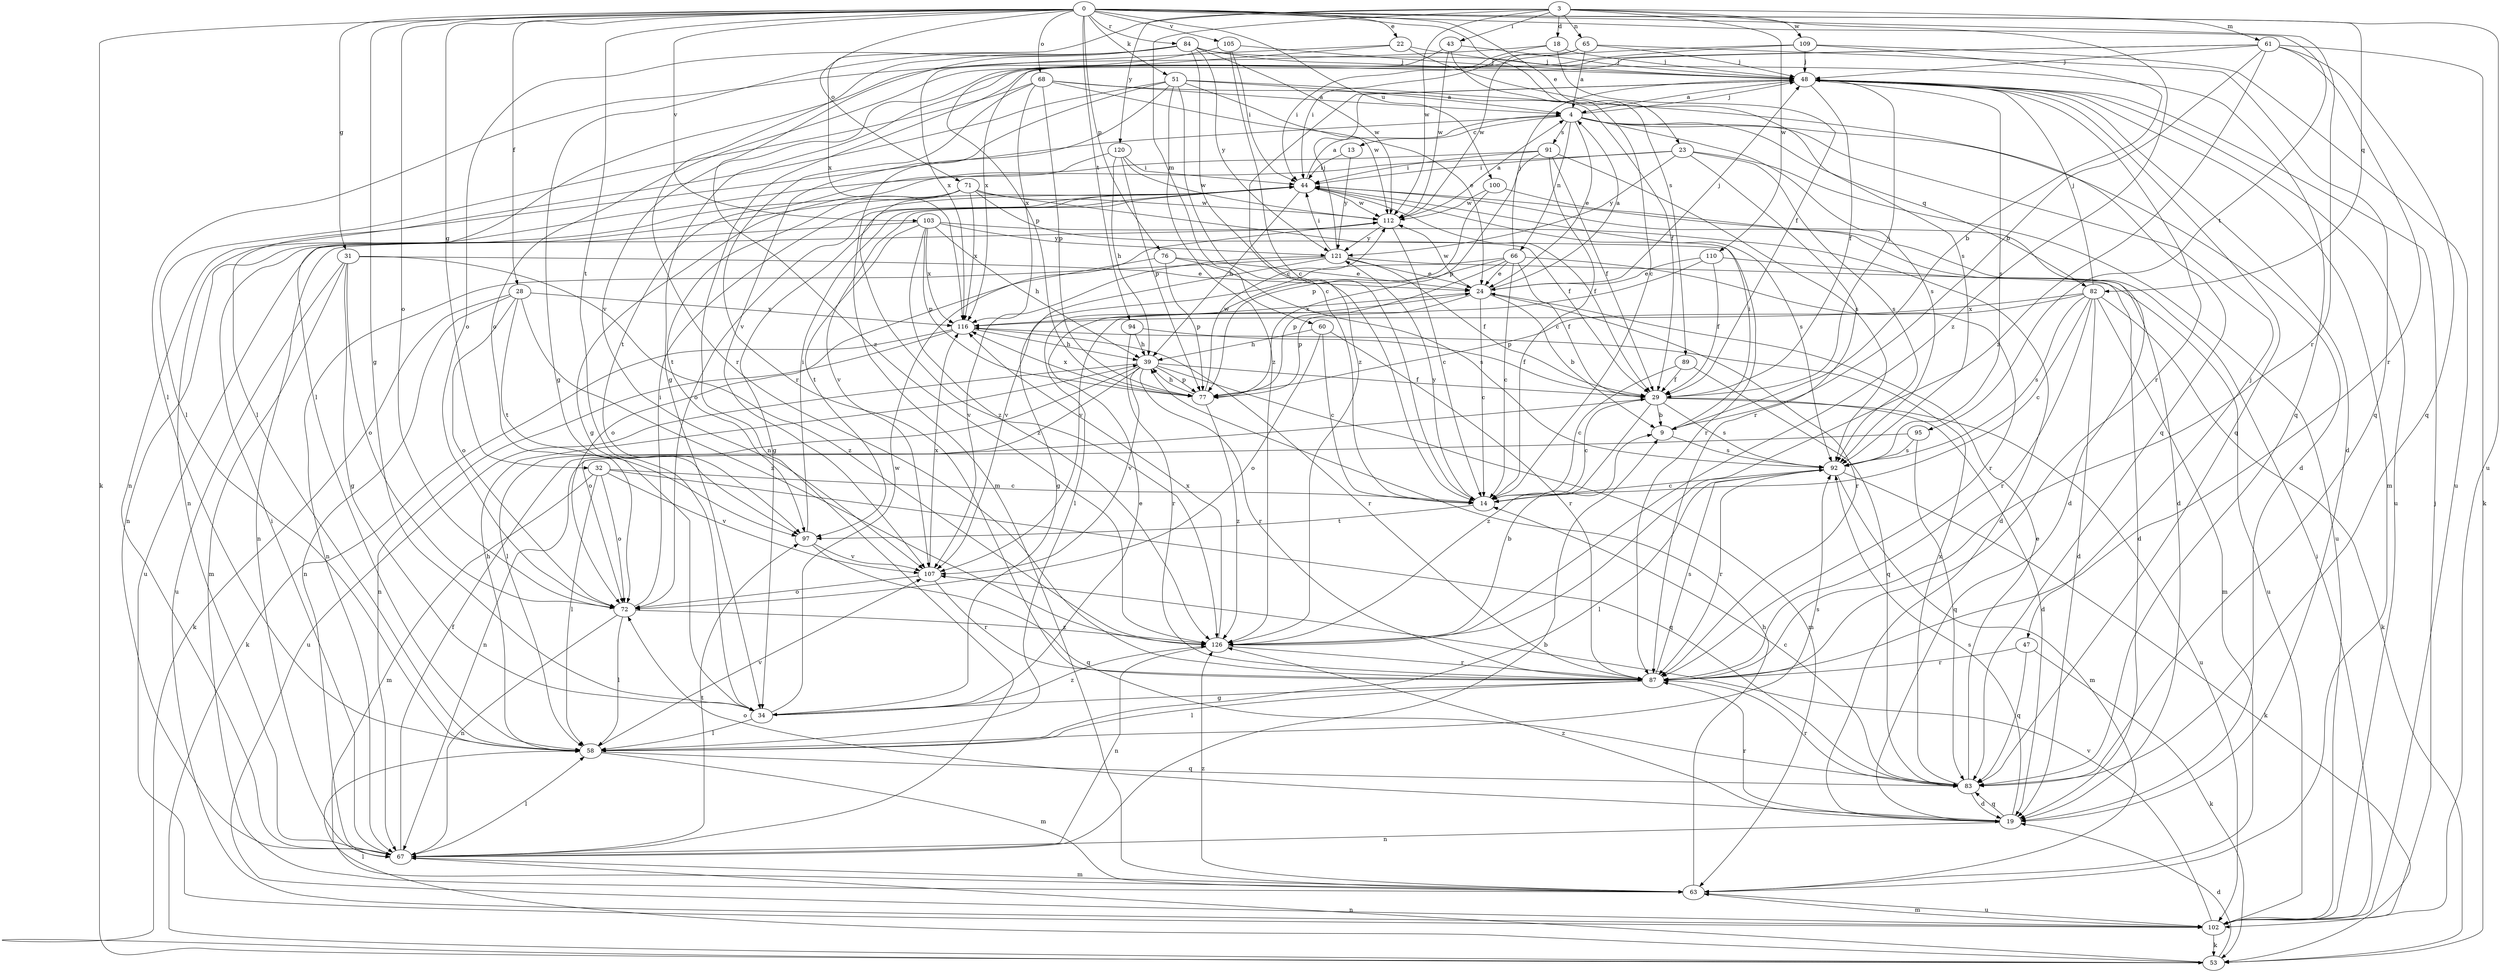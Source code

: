 strict digraph  {
0;
3;
4;
9;
13;
14;
18;
19;
22;
23;
24;
28;
29;
31;
32;
34;
39;
43;
44;
47;
48;
51;
53;
58;
60;
61;
63;
65;
66;
67;
68;
71;
72;
76;
77;
82;
83;
84;
87;
89;
91;
92;
94;
95;
97;
100;
102;
103;
105;
107;
109;
110;
112;
116;
120;
121;
126;
0 -> 22  [label=e];
0 -> 23  [label=e];
0 -> 28  [label=f];
0 -> 31  [label=g];
0 -> 32  [label=g];
0 -> 34  [label=g];
0 -> 51  [label=k];
0 -> 53  [label=k];
0 -> 68  [label=o];
0 -> 71  [label=o];
0 -> 72  [label=o];
0 -> 76  [label=p];
0 -> 82  [label=q];
0 -> 84  [label=r];
0 -> 87  [label=r];
0 -> 89  [label=s];
0 -> 94  [label=t];
0 -> 95  [label=t];
0 -> 97  [label=t];
0 -> 100  [label=u];
0 -> 102  [label=u];
0 -> 103  [label=v];
0 -> 105  [label=v];
3 -> 18  [label=d];
3 -> 43  [label=i];
3 -> 60  [label=m];
3 -> 61  [label=m];
3 -> 65  [label=n];
3 -> 109  [label=w];
3 -> 110  [label=w];
3 -> 112  [label=w];
3 -> 116  [label=x];
3 -> 120  [label=y];
3 -> 126  [label=z];
4 -> 13  [label=c];
4 -> 19  [label=d];
4 -> 24  [label=e];
4 -> 47  [label=j];
4 -> 48  [label=j];
4 -> 66  [label=n];
4 -> 67  [label=n];
4 -> 82  [label=q];
4 -> 91  [label=s];
4 -> 92  [label=s];
9 -> 44  [label=i];
9 -> 92  [label=s];
13 -> 44  [label=i];
13 -> 121  [label=y];
14 -> 97  [label=t];
14 -> 121  [label=y];
18 -> 29  [label=f];
18 -> 44  [label=i];
18 -> 48  [label=j];
18 -> 58  [label=l];
19 -> 67  [label=n];
19 -> 72  [label=o];
19 -> 83  [label=q];
19 -> 87  [label=r];
19 -> 92  [label=s];
19 -> 126  [label=z];
22 -> 48  [label=j];
22 -> 58  [label=l];
22 -> 77  [label=p];
22 -> 92  [label=s];
23 -> 44  [label=i];
23 -> 67  [label=n];
23 -> 87  [label=r];
23 -> 92  [label=s];
23 -> 102  [label=u];
23 -> 121  [label=y];
24 -> 4  [label=a];
24 -> 9  [label=b];
24 -> 14  [label=c];
24 -> 48  [label=j];
24 -> 77  [label=p];
24 -> 87  [label=r];
24 -> 112  [label=w];
24 -> 116  [label=x];
28 -> 53  [label=k];
28 -> 67  [label=n];
28 -> 72  [label=o];
28 -> 97  [label=t];
28 -> 116  [label=x];
28 -> 126  [label=z];
29 -> 9  [label=b];
29 -> 14  [label=c];
29 -> 19  [label=d];
29 -> 48  [label=j];
29 -> 92  [label=s];
29 -> 102  [label=u];
29 -> 126  [label=z];
31 -> 24  [label=e];
31 -> 34  [label=g];
31 -> 63  [label=m];
31 -> 72  [label=o];
31 -> 102  [label=u];
31 -> 126  [label=z];
32 -> 14  [label=c];
32 -> 58  [label=l];
32 -> 63  [label=m];
32 -> 72  [label=o];
32 -> 83  [label=q];
32 -> 107  [label=v];
34 -> 24  [label=e];
34 -> 58  [label=l];
34 -> 112  [label=w];
34 -> 126  [label=z];
39 -> 29  [label=f];
39 -> 58  [label=l];
39 -> 63  [label=m];
39 -> 72  [label=o];
39 -> 77  [label=p];
39 -> 87  [label=r];
39 -> 102  [label=u];
39 -> 107  [label=v];
43 -> 14  [label=c];
43 -> 48  [label=j];
43 -> 112  [label=w];
43 -> 116  [label=x];
44 -> 4  [label=a];
44 -> 19  [label=d];
44 -> 29  [label=f];
44 -> 34  [label=g];
44 -> 39  [label=h];
44 -> 72  [label=o];
44 -> 92  [label=s];
44 -> 107  [label=v];
44 -> 112  [label=w];
47 -> 53  [label=k];
47 -> 83  [label=q];
47 -> 87  [label=r];
48 -> 4  [label=a];
48 -> 19  [label=d];
48 -> 29  [label=f];
48 -> 63  [label=m];
48 -> 83  [label=q];
48 -> 87  [label=r];
48 -> 92  [label=s];
48 -> 102  [label=u];
48 -> 126  [label=z];
51 -> 4  [label=a];
51 -> 14  [label=c];
51 -> 58  [label=l];
51 -> 63  [label=m];
51 -> 83  [label=q];
51 -> 107  [label=v];
51 -> 112  [label=w];
51 -> 126  [label=z];
53 -> 19  [label=d];
53 -> 58  [label=l];
53 -> 67  [label=n];
58 -> 39  [label=h];
58 -> 63  [label=m];
58 -> 83  [label=q];
58 -> 92  [label=s];
58 -> 107  [label=v];
60 -> 14  [label=c];
60 -> 39  [label=h];
60 -> 72  [label=o];
60 -> 87  [label=r];
61 -> 9  [label=b];
61 -> 34  [label=g];
61 -> 48  [label=j];
61 -> 53  [label=k];
61 -> 67  [label=n];
61 -> 83  [label=q];
61 -> 87  [label=r];
61 -> 126  [label=z];
63 -> 39  [label=h];
63 -> 102  [label=u];
63 -> 126  [label=z];
65 -> 4  [label=a];
65 -> 44  [label=i];
65 -> 48  [label=j];
65 -> 83  [label=q];
65 -> 112  [label=w];
66 -> 14  [label=c];
66 -> 24  [label=e];
66 -> 29  [label=f];
66 -> 48  [label=j];
66 -> 58  [label=l];
66 -> 77  [label=p];
66 -> 87  [label=r];
66 -> 107  [label=v];
67 -> 9  [label=b];
67 -> 29  [label=f];
67 -> 44  [label=i];
67 -> 58  [label=l];
67 -> 63  [label=m];
67 -> 97  [label=t];
68 -> 4  [label=a];
68 -> 24  [label=e];
68 -> 29  [label=f];
68 -> 58  [label=l];
68 -> 77  [label=p];
68 -> 87  [label=r];
68 -> 116  [label=x];
71 -> 29  [label=f];
71 -> 67  [label=n];
71 -> 87  [label=r];
71 -> 97  [label=t];
71 -> 112  [label=w];
71 -> 116  [label=x];
71 -> 126  [label=z];
72 -> 44  [label=i];
72 -> 58  [label=l];
72 -> 67  [label=n];
72 -> 126  [label=z];
76 -> 24  [label=e];
76 -> 72  [label=o];
76 -> 77  [label=p];
76 -> 92  [label=s];
77 -> 39  [label=h];
77 -> 112  [label=w];
77 -> 116  [label=x];
77 -> 126  [label=z];
82 -> 14  [label=c];
82 -> 19  [label=d];
82 -> 48  [label=j];
82 -> 53  [label=k];
82 -> 63  [label=m];
82 -> 77  [label=p];
82 -> 87  [label=r];
82 -> 92  [label=s];
82 -> 116  [label=x];
83 -> 14  [label=c];
83 -> 19  [label=d];
83 -> 24  [label=e];
83 -> 87  [label=r];
83 -> 116  [label=x];
84 -> 14  [label=c];
84 -> 34  [label=g];
84 -> 48  [label=j];
84 -> 72  [label=o];
84 -> 83  [label=q];
84 -> 87  [label=r];
84 -> 112  [label=w];
84 -> 121  [label=y];
84 -> 126  [label=z];
87 -> 34  [label=g];
87 -> 58  [label=l];
87 -> 92  [label=s];
89 -> 14  [label=c];
89 -> 29  [label=f];
89 -> 83  [label=q];
91 -> 14  [label=c];
91 -> 29  [label=f];
91 -> 34  [label=g];
91 -> 44  [label=i];
91 -> 77  [label=p];
91 -> 92  [label=s];
92 -> 14  [label=c];
92 -> 53  [label=k];
92 -> 58  [label=l];
92 -> 63  [label=m];
92 -> 87  [label=r];
94 -> 29  [label=f];
94 -> 39  [label=h];
94 -> 87  [label=r];
95 -> 67  [label=n];
95 -> 83  [label=q];
95 -> 92  [label=s];
97 -> 44  [label=i];
97 -> 83  [label=q];
97 -> 107  [label=v];
100 -> 19  [label=d];
100 -> 77  [label=p];
100 -> 112  [label=w];
102 -> 44  [label=i];
102 -> 48  [label=j];
102 -> 53  [label=k];
102 -> 63  [label=m];
102 -> 107  [label=v];
103 -> 19  [label=d];
103 -> 39  [label=h];
103 -> 77  [label=p];
103 -> 97  [label=t];
103 -> 102  [label=u];
103 -> 116  [label=x];
103 -> 121  [label=y];
103 -> 126  [label=z];
105 -> 14  [label=c];
105 -> 44  [label=i];
105 -> 48  [label=j];
105 -> 116  [label=x];
107 -> 72  [label=o];
107 -> 87  [label=r];
107 -> 116  [label=x];
109 -> 9  [label=b];
109 -> 48  [label=j];
109 -> 72  [label=o];
109 -> 102  [label=u];
109 -> 107  [label=v];
110 -> 19  [label=d];
110 -> 24  [label=e];
110 -> 29  [label=f];
110 -> 107  [label=v];
112 -> 4  [label=a];
112 -> 14  [label=c];
112 -> 67  [label=n];
112 -> 121  [label=y];
116 -> 39  [label=h];
116 -> 53  [label=k];
116 -> 67  [label=n];
116 -> 87  [label=r];
120 -> 39  [label=h];
120 -> 44  [label=i];
120 -> 77  [label=p];
120 -> 97  [label=t];
120 -> 112  [label=w];
121 -> 24  [label=e];
121 -> 29  [label=f];
121 -> 34  [label=g];
121 -> 44  [label=i];
121 -> 48  [label=j];
121 -> 67  [label=n];
121 -> 102  [label=u];
121 -> 107  [label=v];
126 -> 9  [label=b];
126 -> 67  [label=n];
126 -> 87  [label=r];
126 -> 116  [label=x];
}
